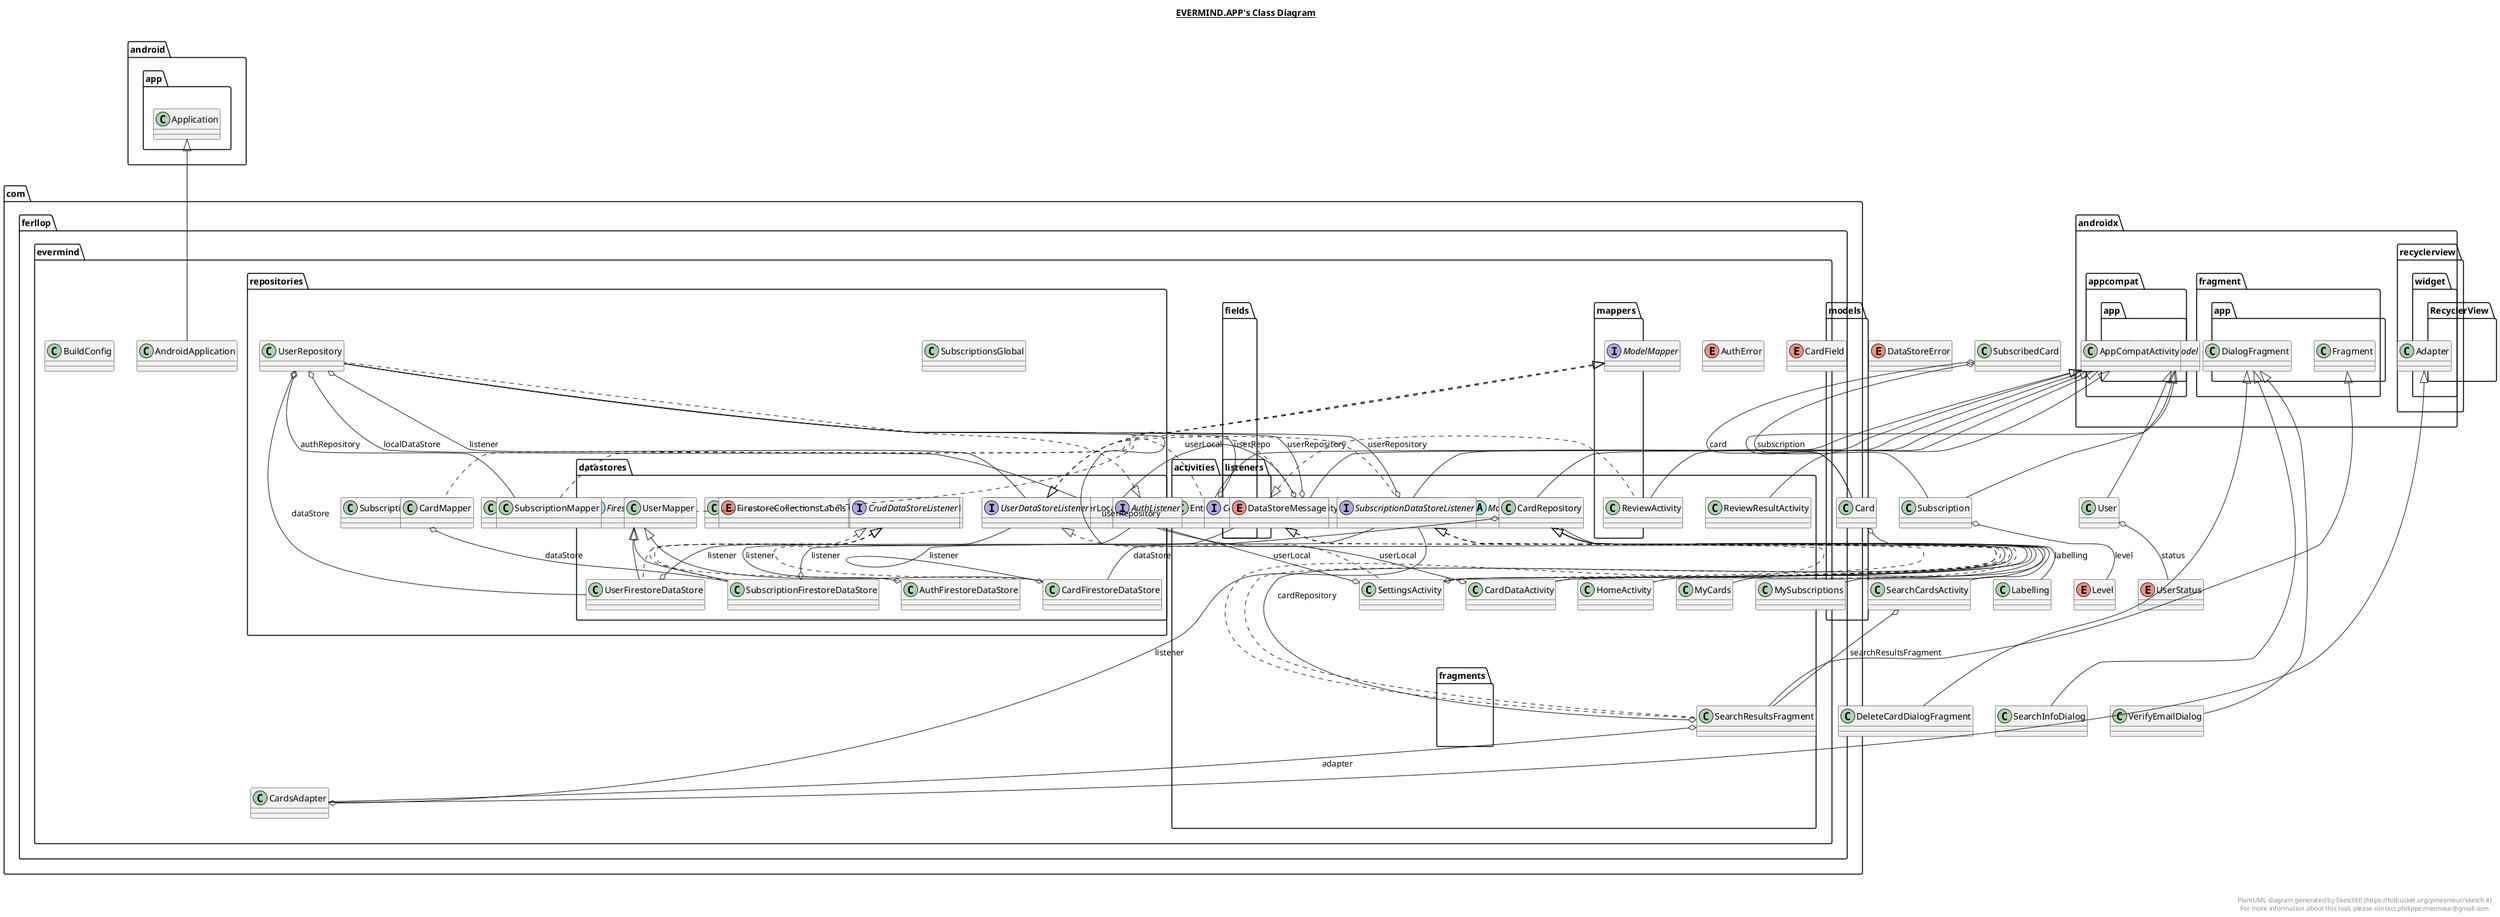 @startuml

title __EVERMIND.APP's Class Diagram__\n

  namespace com.ferllop.evermind {
    class com.ferllop.evermind.AndroidApplication {
    }
  }
  

  namespace com.ferllop.evermind {
    class com.ferllop.evermind.BuildConfig {
    }
  }
  

  namespace com.ferllop.evermind {
    namespace activities {
      class com.ferllop.evermind.activities.CardDataActivity {
      }
    }
  }
  

  namespace com.ferllop.evermind {
    namespace activities {
      class com.ferllop.evermind.activities.CardsAdapter {
      }
    }
  }
  

  namespace com.ferllop.evermind {
    namespace activities {
      class com.ferllop.evermind.activities.EntryActivity {
      }
    }
  }
  

  namespace com.ferllop.evermind {
    namespace activities {
      class com.ferllop.evermind.activities.HomeActivity {
      }
    }
  }
  

  namespace com.ferllop.evermind {
    namespace activities {
      class com.ferllop.evermind.activities.LoginActivity {
      }
    }
  }
  

  namespace com.ferllop.evermind {
    namespace activities {
      abstract class com.ferllop.evermind.activities.MainNavigationActivity {
      }
    }
  }
  

  namespace com.ferllop.evermind {
    namespace activities {
      class com.ferllop.evermind.activities.MyCards {
      }
    }
  }
  

  namespace com.ferllop.evermind {
    namespace activities {
      class com.ferllop.evermind.activities.MySubscriptions {
      }
    }
  }
  

  namespace com.ferllop.evermind {
    namespace activities {
      class com.ferllop.evermind.activities.RegisterActivity {
      }
    }
  }
  

  namespace com.ferllop.evermind {
    namespace activities {
      class com.ferllop.evermind.activities.ReviewActivity {
      }
    }
  }
  

  namespace com.ferllop.evermind {
    namespace activities {
      class com.ferllop.evermind.activities.ReviewResultActivity {
      }
    }
  }
  

  namespace com.ferllop.evermind {
    namespace activities {
      class com.ferllop.evermind.activities.SearchCardsActivity {
      }
    }
  }
  

  namespace com.ferllop.evermind {
    namespace activities {
      class com.ferllop.evermind.activities.SettingsActivity {
      }
    }
  }
  

  namespace com.ferllop.evermind {
    namespace activities {
      namespace fragments {
        class com.ferllop.evermind.activities.fragments.DeleteCardDialogFragment {
        }
      }
    }
  }
  

  namespace com.ferllop.evermind {
    namespace activities {
      namespace fragments {
        class com.ferllop.evermind.activities.fragments.SearchInfoDialog {
        }
      }
    }
  }
  

  namespace com.ferllop.evermind {
    namespace activities {
      namespace fragments {
        class com.ferllop.evermind.activities.fragments.SearchResultsFragment {
        }
      }
    }
  }
  

  namespace com.ferllop.evermind {
    namespace activities {
      namespace fragments {
        class com.ferllop.evermind.activities.fragments.VerifyEmailDialog {
        }
      }
    }
  }
  

  namespace com.ferllop.evermind {
    namespace models {
      class com.ferllop.evermind.models.Card {
      }
    }
  }
  

  namespace com.ferllop.evermind {
    namespace models {
      class com.ferllop.evermind.models.Labelling {
      }
    }
  }
  

  namespace com.ferllop.evermind {
    namespace models {
      enum Level {
      }
    }
  }
  

  namespace com.ferllop.evermind {
    namespace models {
      abstract class com.ferllop.evermind.models.Model {
      }
    }
  }
  

  namespace com.ferllop.evermind {
    namespace models {
      class com.ferllop.evermind.models.Search {
      }
    }
  }
  

  namespace com.ferllop.evermind {
    namespace models {
      class com.ferllop.evermind.models.SubscribedCard {
      }
    }
  }
  

  namespace com.ferllop.evermind {
    namespace models {
      class com.ferllop.evermind.models.Subscription {
      }
    }
  }
  

  namespace com.ferllop.evermind {
    namespace models {
      class com.ferllop.evermind.models.User {
      }
    }
  }
  

  namespace com.ferllop.evermind {
    namespace models {
      enum UserStatus {
      }
    }
  }
  

  namespace com.ferllop.evermind {
    namespace repositories {
      class com.ferllop.evermind.repositories.AuthRepository {
      }
    }
  }
  

  namespace com.ferllop.evermind {
    namespace repositories {
      class com.ferllop.evermind.repositories.CardRepository {
      }
    }
  }
  

  namespace com.ferllop.evermind {
    namespace repositories {
      class com.ferllop.evermind.repositories.SubscriptionRepository {
      }
    }
  }
  

  namespace com.ferllop.evermind {
    namespace repositories {
      class com.ferllop.evermind.repositories.SubscriptionsGlobal {
      }
    }
  }
  

  namespace com.ferllop.evermind {
    namespace repositories {
      class com.ferllop.evermind.repositories.UserRepository {
      }
    }
  }
  

  namespace com.ferllop.evermind {
    namespace repositories {
      namespace datastores {
        interface com.ferllop.evermind.repositories.datastores.AuthDataStore {
        }
      }
    }
  }
  

  namespace com.ferllop.evermind {
    namespace repositories {
      namespace datastores {
        class com.ferllop.evermind.repositories.datastores.AuthFirestoreDataStore {
        }
      }
    }
  }
  

  namespace com.ferllop.evermind {
    namespace repositories {
      namespace datastores {
        class com.ferllop.evermind.repositories.datastores.CardFirestoreDataStore {
        }
      }
    }
  }
  

  namespace com.ferllop.evermind {
    namespace repositories {
      namespace datastores {
        class com.ferllop.evermind.repositories.datastores.CrudFirestoreDataStore {
        }
      }
    }
  }
  

  namespace com.ferllop.evermind {
    namespace repositories {
      namespace datastores {
        abstract class com.ferllop.evermind.repositories.datastores.FirestoreDataStore {
        }
      }
    }
  }
  

  namespace com.ferllop.evermind {
    namespace repositories {
      namespace datastores {
        class com.ferllop.evermind.repositories.datastores.SubscriptionFirestoreDataStore {
        }
      }
    }
  }
  

  namespace com.ferllop.evermind {
    namespace repositories {
      namespace datastores {
        class com.ferllop.evermind.repositories.datastores.UserFirestoreDataStore {
        }
      }
    }
  }
  

  namespace com.ferllop.evermind {
    namespace repositories {
      namespace datastores {
        class com.ferllop.evermind.repositories.datastores.UserLocalDataStore {
        }
      }
    }
  }
  

  namespace com.ferllop.evermind {
    namespace repositories {
      namespace fields {
        enum AuthError {
        }
      }
    }
  }
  

  namespace com.ferllop.evermind {
    namespace repositories {
      namespace fields {
        enum CardField {
        }
      }
    }
  }
  

  namespace com.ferllop.evermind {
    namespace repositories {
      namespace fields {
        enum DataStoreError {
        }
      }
    }
  }
  

  namespace com.ferllop.evermind {
    namespace repositories {
      namespace fields {
        enum FirestoreCollectionsLabels {
        }
      }
    }
  }
  

  namespace com.ferllop.evermind {
    namespace repositories {
      namespace fields {
        enum SubscriptionField {
        }
      }
    }
  }
  

  namespace com.ferllop.evermind {
    namespace repositories {
      namespace fields {
        enum UserField {
        }
      }
    }
  }
  

  namespace com.ferllop.evermind {
    namespace repositories {
      namespace listeners {
        interface com.ferllop.evermind.repositories.listeners.AuthListener {
        }
      }
    }
  }
  

  namespace com.ferllop.evermind {
    namespace repositories {
      namespace listeners {
        enum AuthMessage {
        }
      }
    }
  }
  

  namespace com.ferllop.evermind {
    namespace repositories {
      namespace listeners {
        interface com.ferllop.evermind.repositories.listeners.CardDataStoreListener {
        }
      }
    }
  }
  

  namespace com.ferllop.evermind {
    namespace repositories {
      namespace listeners {
        interface com.ferllop.evermind.repositories.listeners.CrudDataStoreListener {
        }
      }
    }
  }
  

  namespace com.ferllop.evermind {
    namespace repositories {
      namespace listeners {
        enum DataStoreMessage {
        }
      }
    }
  }
  

  namespace com.ferllop.evermind {
    namespace repositories {
      namespace listeners {
        interface com.ferllop.evermind.repositories.listeners.SubscriptionDataStoreListener {
        }
      }
    }
  }
  

  namespace com.ferllop.evermind {
    namespace repositories {
      namespace listeners {
        interface com.ferllop.evermind.repositories.listeners.UserDataStoreListener {
        }
      }
    }
  }
  

  namespace com.ferllop.evermind {
    namespace repositories {
      namespace mappers {
        class com.ferllop.evermind.repositories.mappers.CardMapper {
        }
      }
    }
  }
  

  namespace com.ferllop.evermind {
    namespace repositories {
      namespace mappers {
        interface com.ferllop.evermind.repositories.mappers.ModelMapper {
        }
      }
    }
  }
  

  namespace com.ferllop.evermind {
    namespace repositories {
      namespace mappers {
        class com.ferllop.evermind.repositories.mappers.SubscriptionMapper {
        }
      }
    }
  }
  

  namespace com.ferllop.evermind {
    namespace repositories {
      namespace mappers {
        class com.ferllop.evermind.repositories.mappers.UserMapper {
        }
      }
    }
  }
  

  com.ferllop.evermind.AndroidApplication -up-|> android.app.Application
  com.ferllop.evermind.activities.CardDataActivity .up.|> com.ferllop.evermind.activities.fragments.DeleteCardDialogFragment.DeleteDialogListener
  com.ferllop.evermind.activities.CardDataActivity .up.|> com.ferllop.evermind.repositories.listeners.CardDataStoreListener
  com.ferllop.evermind.activities.CardDataActivity .up.|> com.ferllop.evermind.repositories.listeners.SubscriptionDataStoreListener
  com.ferllop.evermind.activities.CardDataActivity -up-|> com.ferllop.evermind.activities.MainNavigationActivity
  com.ferllop.evermind.activities.CardDataActivity o-- com.ferllop.evermind.repositories.datastores.UserLocalDataStore : userLocal
  com.ferllop.evermind.activities.CardsAdapter -up-|> androidx.recyclerview.widget.RecyclerView.Adapter
  com.ferllop.evermind.activities.CardsAdapter o-- com.ferllop.evermind.repositories.listeners.SubscriptionDataStoreListener : listener
  com.ferllop.evermind.activities.EntryActivity .up.|> com.ferllop.evermind.repositories.listeners.UserDataStoreListener
  com.ferllop.evermind.activities.EntryActivity -up-|> androidx.appcompat.app.AppCompatActivity
  com.ferllop.evermind.activities.EntryActivity o-- com.ferllop.evermind.repositories.UserRepository : userRepo
  com.ferllop.evermind.activities.HomeActivity .up.|> com.ferllop.evermind.repositories.listeners.SubscriptionDataStoreListener
  com.ferllop.evermind.activities.HomeActivity -up-|> com.ferllop.evermind.activities.MainNavigationActivity
  com.ferllop.evermind.activities.LoginActivity .up.|> com.ferllop.evermind.repositories.listeners.UserDataStoreListener
  com.ferllop.evermind.activities.LoginActivity -up-|> androidx.appcompat.app.AppCompatActivity
  com.ferllop.evermind.activities.LoginActivity o-- com.ferllop.evermind.repositories.datastores.UserLocalDataStore : userLocal
  com.ferllop.evermind.activities.LoginActivity o-- com.ferllop.evermind.repositories.UserRepository : userRepository
  com.ferllop.evermind.activities.MainNavigationActivity -up-|> androidx.appcompat.app.AppCompatActivity
  com.ferllop.evermind.activities.MyCards .up.|> com.ferllop.evermind.activities.fragments.SearchResultsFragment.OnSearchHaveResults
  com.ferllop.evermind.activities.MyCards -up-|> com.ferllop.evermind.activities.MainNavigationActivity
  com.ferllop.evermind.activities.MySubscriptions .up.|> com.ferllop.evermind.activities.fragments.SearchResultsFragment.OnSearchHaveResults
  com.ferllop.evermind.activities.MySubscriptions -up-|> com.ferllop.evermind.activities.MainNavigationActivity
  com.ferllop.evermind.activities.RegisterActivity .up.|> com.ferllop.evermind.activities.fragments.VerifyEmailDialog.VerifyEmailDialogListener
  com.ferllop.evermind.activities.RegisterActivity .up.|> com.ferllop.evermind.repositories.listeners.UserDataStoreListener
  com.ferllop.evermind.activities.RegisterActivity -up-|> androidx.appcompat.app.AppCompatActivity
  com.ferllop.evermind.activities.RegisterActivity o-- com.ferllop.evermind.repositories.UserRepository : userRepository
  com.ferllop.evermind.activities.ReviewActivity .up.|> com.ferllop.evermind.repositories.listeners.CardDataStoreListener
  com.ferllop.evermind.activities.ReviewActivity -up-|> androidx.appcompat.app.AppCompatActivity
  com.ferllop.evermind.activities.ReviewResultActivity -up-|> androidx.appcompat.app.AppCompatActivity
  com.ferllop.evermind.activities.SearchCardsActivity .up.|> com.ferllop.evermind.activities.fragments.SearchResultsFragment.OnSearchHaveResults
  com.ferllop.evermind.activities.SearchCardsActivity -up-|> com.ferllop.evermind.activities.MainNavigationActivity
  com.ferllop.evermind.activities.SearchCardsActivity o-- com.ferllop.evermind.activities.fragments.SearchResultsFragment : searchResultsFragment
  com.ferllop.evermind.activities.SettingsActivity .up.|> com.ferllop.evermind.repositories.listeners.CardDataStoreListener
  com.ferllop.evermind.activities.SettingsActivity .up.|> com.ferllop.evermind.repositories.listeners.SubscriptionDataStoreListener
  com.ferllop.evermind.activities.SettingsActivity .up.|> com.ferllop.evermind.repositories.listeners.UserDataStoreListener
  com.ferllop.evermind.activities.SettingsActivity -up-|> com.ferllop.evermind.activities.MainNavigationActivity
  com.ferllop.evermind.activities.SettingsActivity o-- com.ferllop.evermind.repositories.datastores.UserLocalDataStore : userLocal
  com.ferllop.evermind.activities.SettingsActivity o-- com.ferllop.evermind.repositories.UserRepository : userRepository
  com.ferllop.evermind.activities.fragments.DeleteCardDialogFragment -up-|> androidx.fragment.app.DialogFragment
  com.ferllop.evermind.activities.fragments.DeleteCardDialogFragment o-- com.ferllop.evermind.activities.fragments.DeleteCardDialogFragment.DeleteDialogListener : listener
  com.ferllop.evermind.activities.fragments.SearchInfoDialog -up-|> androidx.fragment.app.DialogFragment
  com.ferllop.evermind.activities.fragments.SearchResultsFragment .up.|> com.ferllop.evermind.repositories.listeners.CardDataStoreListener
  com.ferllop.evermind.activities.fragments.SearchResultsFragment .up.|> com.ferllop.evermind.repositories.listeners.SubscriptionDataStoreListener
  com.ferllop.evermind.activities.fragments.SearchResultsFragment -up-|> androidx.fragment.app.Fragment
  com.ferllop.evermind.activities.fragments.SearchResultsFragment o-- com.ferllop.evermind.activities.CardsAdapter : adapter
  com.ferllop.evermind.activities.fragments.SearchResultsFragment o-- com.ferllop.evermind.repositories.CardRepository : cardRepository
  com.ferllop.evermind.activities.fragments.SearchResultsFragment o-- com.ferllop.evermind.activities.fragments.SearchResultsFragment.OnSearchHaveResults : listener
  com.ferllop.evermind.activities.fragments.VerifyEmailDialog -up-|> androidx.fragment.app.DialogFragment
  com.ferllop.evermind.activities.fragments.VerifyEmailDialog o-- com.ferllop.evermind.activities.fragments.VerifyEmailDialog.VerifyEmailDialogListener : listener
  com.ferllop.evermind.models.Card -up-|> com.ferllop.evermind.models.Model
  com.ferllop.evermind.models.Card o-- com.ferllop.evermind.models.Labelling : labelling
  com.ferllop.evermind.models.SubscribedCard o-- com.ferllop.evermind.models.Card : card
  com.ferllop.evermind.models.SubscribedCard o-- com.ferllop.evermind.models.Subscription : subscription
  com.ferllop.evermind.models.Subscription -up-|> com.ferllop.evermind.models.Model
  com.ferllop.evermind.models.Subscription o-- com.ferllop.evermind.models.Level : level
  com.ferllop.evermind.models.User -up-|> com.ferllop.evermind.models.Model
  com.ferllop.evermind.models.User o-- com.ferllop.evermind.models.UserStatus : status
  com.ferllop.evermind.repositories.AuthRepository o-- com.ferllop.evermind.repositories.datastores.AuthDataStore : auth
  com.ferllop.evermind.repositories.CardRepository o-- com.ferllop.evermind.repositories.datastores.CardFirestoreDataStore : dataStore
  com.ferllop.evermind.repositories.SubscriptionRepository o-- com.ferllop.evermind.repositories.datastores.SubscriptionFirestoreDataStore : dataStore
  com.ferllop.evermind.repositories.UserRepository .up.|> com.ferllop.evermind.repositories.listeners.AuthListener
  com.ferllop.evermind.repositories.UserRepository o-- com.ferllop.evermind.repositories.AuthRepository : authRepository
  com.ferllop.evermind.repositories.UserRepository o-- com.ferllop.evermind.repositories.datastores.UserFirestoreDataStore : dataStore
  com.ferllop.evermind.repositories.UserRepository o-- com.ferllop.evermind.repositories.listeners.UserDataStoreListener : listener
  com.ferllop.evermind.repositories.UserRepository o-- com.ferllop.evermind.repositories.datastores.UserLocalDataStore : localDataStore
  com.ferllop.evermind.repositories.UserRepository o-- com.ferllop.evermind.repositories.UserRepository.RegisteringUser : registeringUser
  com.ferllop.evermind.repositories.datastores.AuthFirestoreDataStore .up.|> com.ferllop.evermind.repositories.datastores.AuthDataStore
  com.ferllop.evermind.repositories.datastores.AuthFirestoreDataStore o-- com.ferllop.evermind.repositories.listeners.AuthListener : listener
  com.ferllop.evermind.repositories.datastores.CardFirestoreDataStore .up.|> com.ferllop.evermind.repositories.listeners.CrudDataStoreListener
  com.ferllop.evermind.repositories.datastores.CardFirestoreDataStore -up-|> com.ferllop.evermind.repositories.datastores.FirestoreDataStore
  com.ferllop.evermind.repositories.datastores.CardFirestoreDataStore o-- com.ferllop.evermind.repositories.listeners.CardDataStoreListener : listener
  com.ferllop.evermind.repositories.datastores.SubscriptionFirestoreDataStore .up.|> com.ferllop.evermind.repositories.listeners.CrudDataStoreListener
  com.ferllop.evermind.repositories.datastores.SubscriptionFirestoreDataStore -up-|> com.ferllop.evermind.repositories.datastores.FirestoreDataStore
  com.ferllop.evermind.repositories.datastores.SubscriptionFirestoreDataStore o-- com.ferllop.evermind.repositories.listeners.SubscriptionDataStoreListener : listener
  com.ferllop.evermind.repositories.datastores.UserFirestoreDataStore .up.|> com.ferllop.evermind.repositories.listeners.CrudDataStoreListener
  com.ferllop.evermind.repositories.datastores.UserFirestoreDataStore -up-|> com.ferllop.evermind.repositories.datastores.FirestoreDataStore
  com.ferllop.evermind.repositories.datastores.UserFirestoreDataStore o-- com.ferllop.evermind.repositories.listeners.UserDataStoreListener : listener
  com.ferllop.evermind.repositories.mappers.CardMapper .up.|> com.ferllop.evermind.repositories.mappers.ModelMapper
  com.ferllop.evermind.repositories.mappers.SubscriptionMapper .up.|> com.ferllop.evermind.repositories.mappers.ModelMapper
  com.ferllop.evermind.repositories.mappers.UserMapper .up.|> com.ferllop.evermind.repositories.mappers.ModelMapper


right footer


PlantUML diagram generated by SketchIt! (https://bitbucket.org/pmesmeur/sketch.it)
For more information about this tool, please contact philippe.mesmeur@gmail.com
endfooter

@enduml
